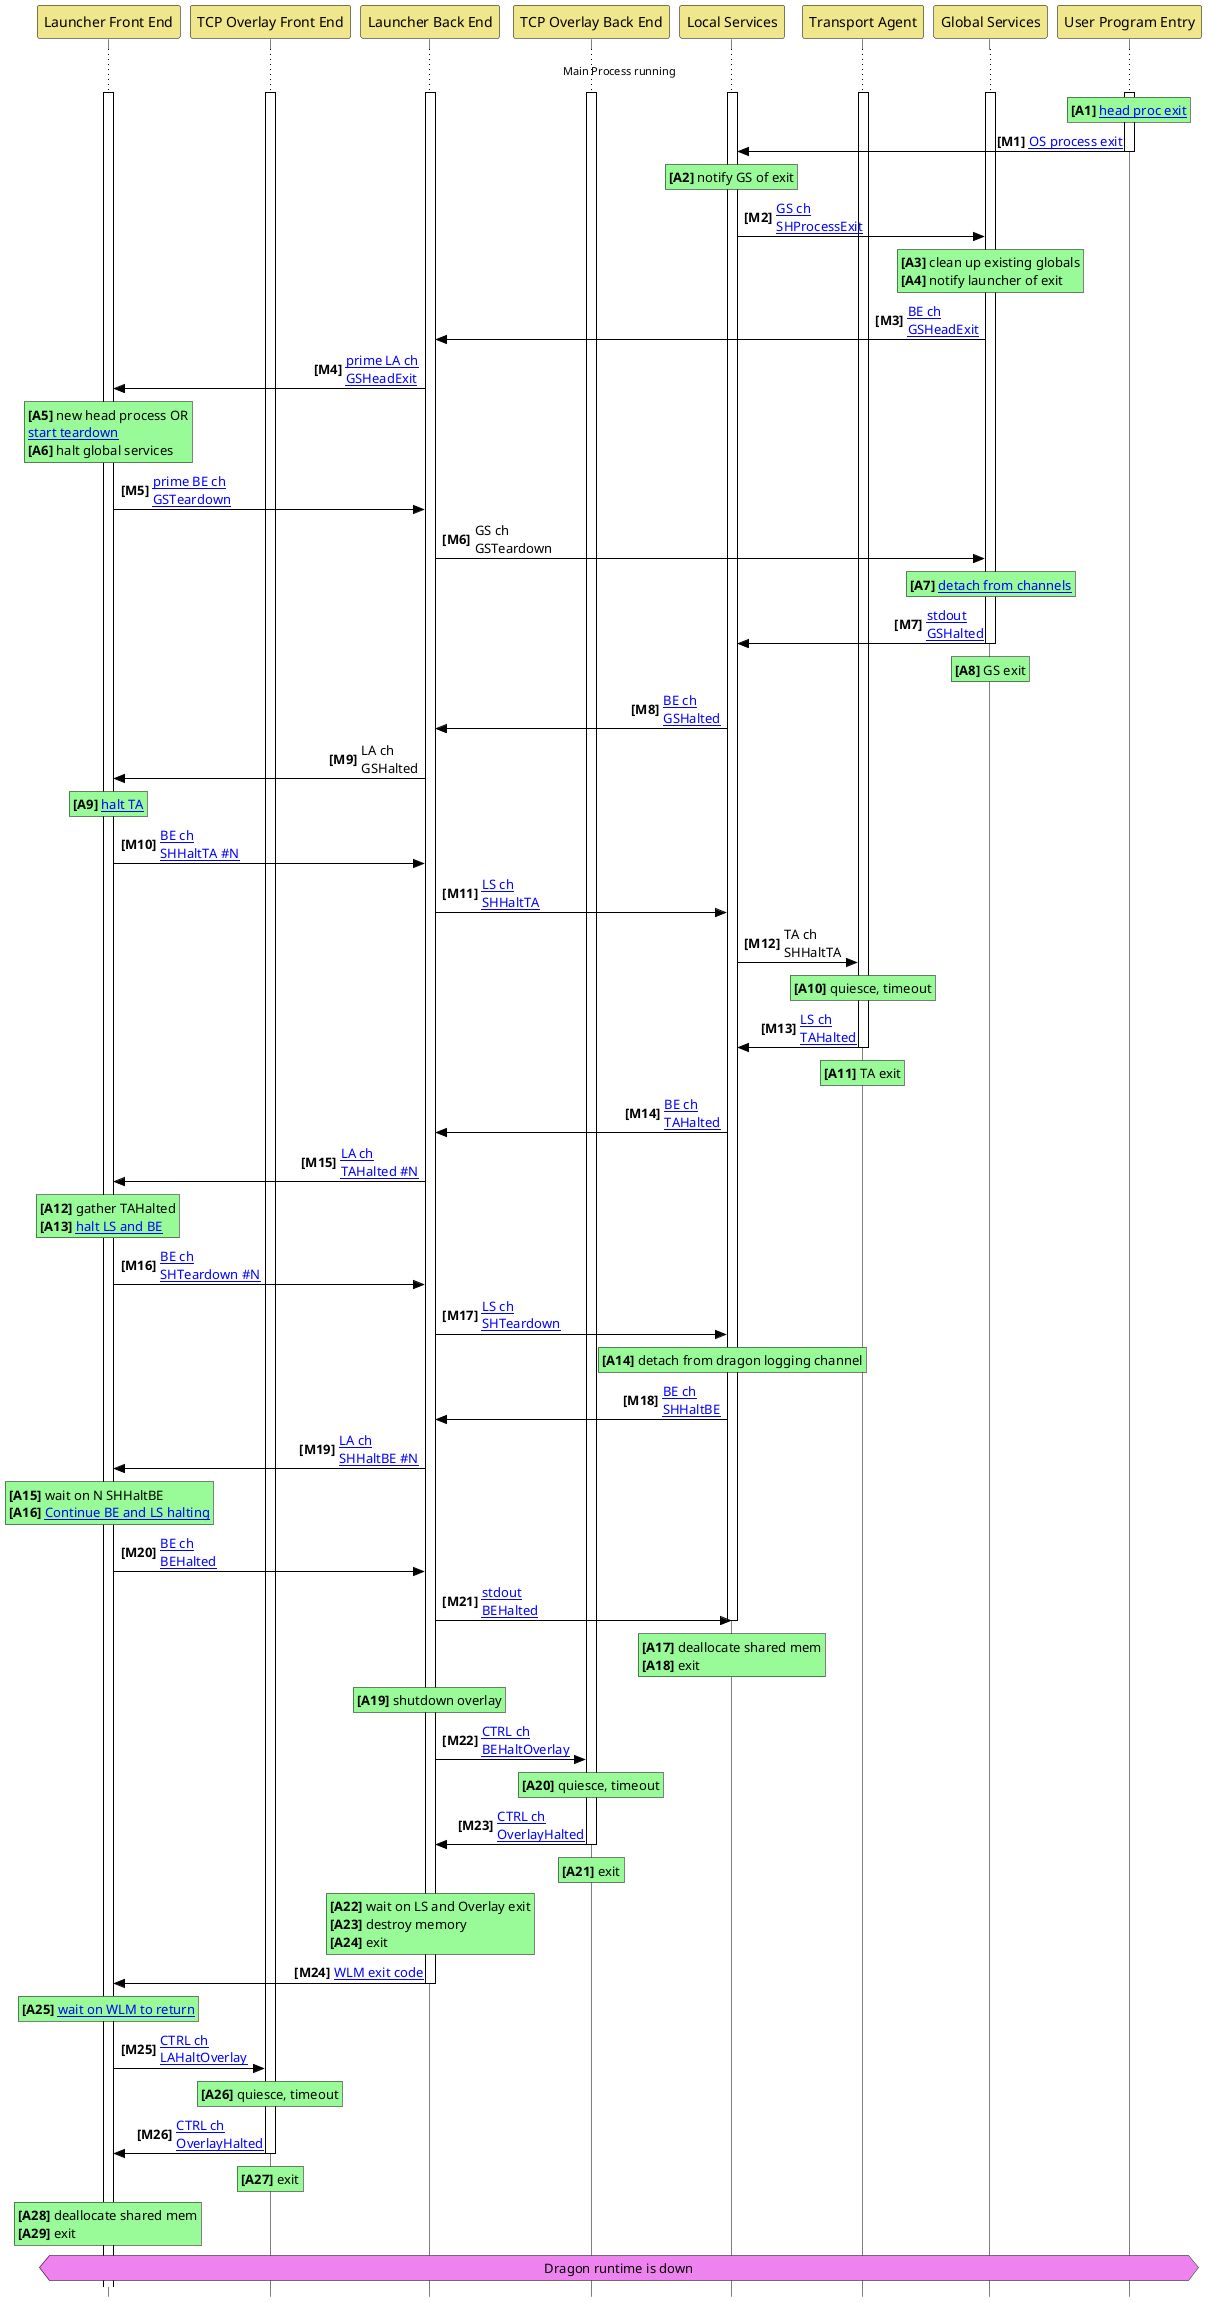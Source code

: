 @startuml
skinparam style strictuml

' Make sure the SVG scales in the rst correctly
skinparam svgDimensionStyle false

' Style crap
skinparam sequenceMessageAlign direction
skinparam LifelineStrategy nosolid
skinparam ParticipantBackgroundColor Khaki
skinparam NoteBackgroundColor PaleGreen
skinparam ParticipantBorderColor Black
skinparam NoteBorderColor Black
skinparam ArrowColor Black
skinparam SequenceLifeLineBorderColor Black

participant "Launcher Front End" as LA
participant "TCP Overlay Front End" as OF
participant "Launcher Back End" as BE
participant "TCP Overlay Back End" as OB
participant "Local Services" as LS
participant "Transport Agent" as TA
participant "Global Services" as GS
participant "User Program Entry" as UP

autonumber "<b>[M0]"

' function to keep track of action numbering
!global $action_count = 0
!function $action()
!global $action_count = $action_count + 1
!return "<b>[A" + $action_count + "]</b>"
!endfunction

' activate everything since everything is up
activate LA
activate OF
activate BE
activate OB
activate LS
activate TA
activate GS
activate UP

... Main Process running ...

' Handle head proc exiting
rnote over UP: $action() [[#head-proc-exit head proc exit]]
LS<-UP: [[#death-watcher OS process exit]]
deactivate UP
rnote over LS: $action() notify GS of exit
LS->GS: [[../infrastructure/messages_api.html#shprocessexit GS ch\nSHProcessExit]]
rnote over GS: $action() clean up existing globals\n$action() notify launcher of exit
BE<-GS: [[../infrastructure/messages_api.html#gsheadexit BE ch\nGSHeadExit]]
LA<-BE: [[../infrastructure/messages_api.html#gsheadexit {this message comes only from primary node} prime LA ch\nGSHeadExit]]
rnote over LA: $action() new head process OR\n[[#start-teardown start teardown]]\n$action() halt global services

' Proceed with teardown starting with global services
LA->BE: [[../infrastructure/messages_api.html#gsteardown {this is only sent to the primary node} prime BE ch\nGSTeardown]]
BE->GS: GS ch\nGSTeardown
rnote over GS: $action() [[#halt-global-services detach from channels]]
LS<-GS: [[../infrastructure/messages_api.html#gshalted {channels are detached. hence stdout} stdout\nGSHalted]]
rnote over GS: $action() GS exit
deactivate GS
BE<-LS: [[../infrastructure/messages_api.html#gshalted {only occurs on primary node} BE ch\nGSHalted]]
LA<-BE: LA ch\nGSHalted

' Halt transport agent
rnote over LA: $action() [[#halt-transport halt TA]]
LA->BE: [[#one-to-many BE ch\nSHHaltTA #N]]
BE->LS: [[../infrastructure/messages_api.html#shhaltta LS ch\nSHHaltTA]]
LS->TA: TA ch\nSHHaltTA
rnote over TA: $action() quiesce, timeout
LS<-TA: [[#halt-transport {This should be swapped with stdout} LS ch\nTAHalted]]
rnote over TA: $action() TA exit
deactivate TA
BE<-LS: [[../infrastructure/messages_api.html#tahalted BE ch\nTAHalted]]
LA<-BE: [[#many-to-one LA ch\nTAHalted #N]]
rnote over LA: $action() gather TAHalted\n$action() [[#issue-shteardown {this is where things can get messy} halt LS and BE]]

' Handle local services and backend in one swoop
LA->BE: [[#one-to-many BE ch\nSHTeardown #N]]
BE->LS: [[../infrastructure/messages_api.html#shteardown LS ch\nSHTeardown]]
rnote over LS: $action() detach from dragon logging channel
BE<-LS: [[../infrastructure/messages_api.html#shhaltbe BE ch\nSHHaltBE]]
LA<-BE: [[#many-to-one LA ch\nSHHaltBE #N]]
rnote over LA: $action() wait on N SHHaltBE\n$action() [[#issue-behalted Continue BE and LS halting]]
LA->BE: [[../infrastructure/messages_api.html#behalted BE ch\nBEHalted]]
BE->LS: [[../infrastructure/messages_api.html#behalted {done over stdout to limit memory errors} stdout\nBEHalted]]
rnote over LS: $action() deallocate shared mem\n$action() exit
deactivate LS

' Shutdown backend overlay
rnote over BE: $action() shutdown overlay
BE->OB: [[../infrastructure/messages_api.html#behaltoverlay CTRL ch\nBEHaltOverlay]]
rnote over OB: $action() quiesce, timeout
BE<-OB: [[../infrastructure/messages_api.html#overlayhalted CTRL ch\nOverlayHalted]]
rnote over OB: $action() exit
deactivate OB
rnote over BE: $action() wait on LS and Overlay exit\n$action() destroy memory\n$action() exit
LA<-BE: [[#wlm-launch WLM exit code]]
deactivate BE

' Shutdown frontend overlay and exit frontend
rnote over LA: $action() [[#wlm-launch wait on WLM to return]]
LA->OF: [[../infrastructure/messages_api.html#lahaltoverlay CTRL ch\nLAHaltOverlay]]
rnote over OF: $action() quiesce, timeout
LA<-OF: [[../infrastructure/messages_api.html#overlayhalted CTRL ch\nOverlayHalted]]
rnote over OF: $action() exit
deactivate OF
rnote over LA: $action() deallocate shared mem\n$action() exit
hnote across #violet: Dragon runtime is down

@enduml
